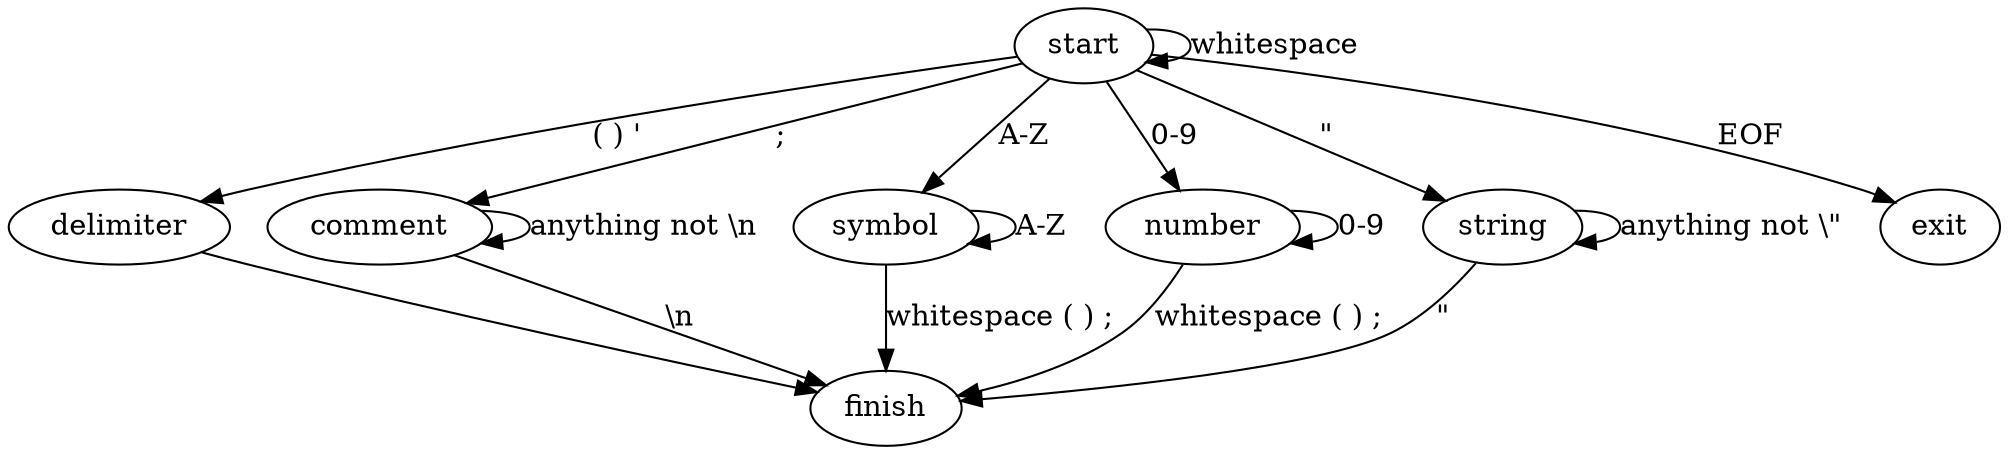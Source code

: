 
digraph lisp {

  start -> start [label="whitespace"];

  start -> delimiter [label="( ) '"];
  delimiter -> finish;

  start -> comment [label=";"];
  comment -> comment [label="anything not \\n"];
  comment -> finish [label="\\n"];

  start -> symbol [label="A-Z"];
  symbol -> symbol [label="A-Z"];
  symbol -> finish [label="whitespace ( ) ;"]

  start -> number [label="0-9"];
  number -> number [label="0-9"];
  number -> finish [label="whitespace ( ) ;"];

  start -> string [label="\""];
  string -> string [label="anything not \\\""];
  string -> finish [label="\""];

  start -> exit [label="EOF"];

  finish;
}
